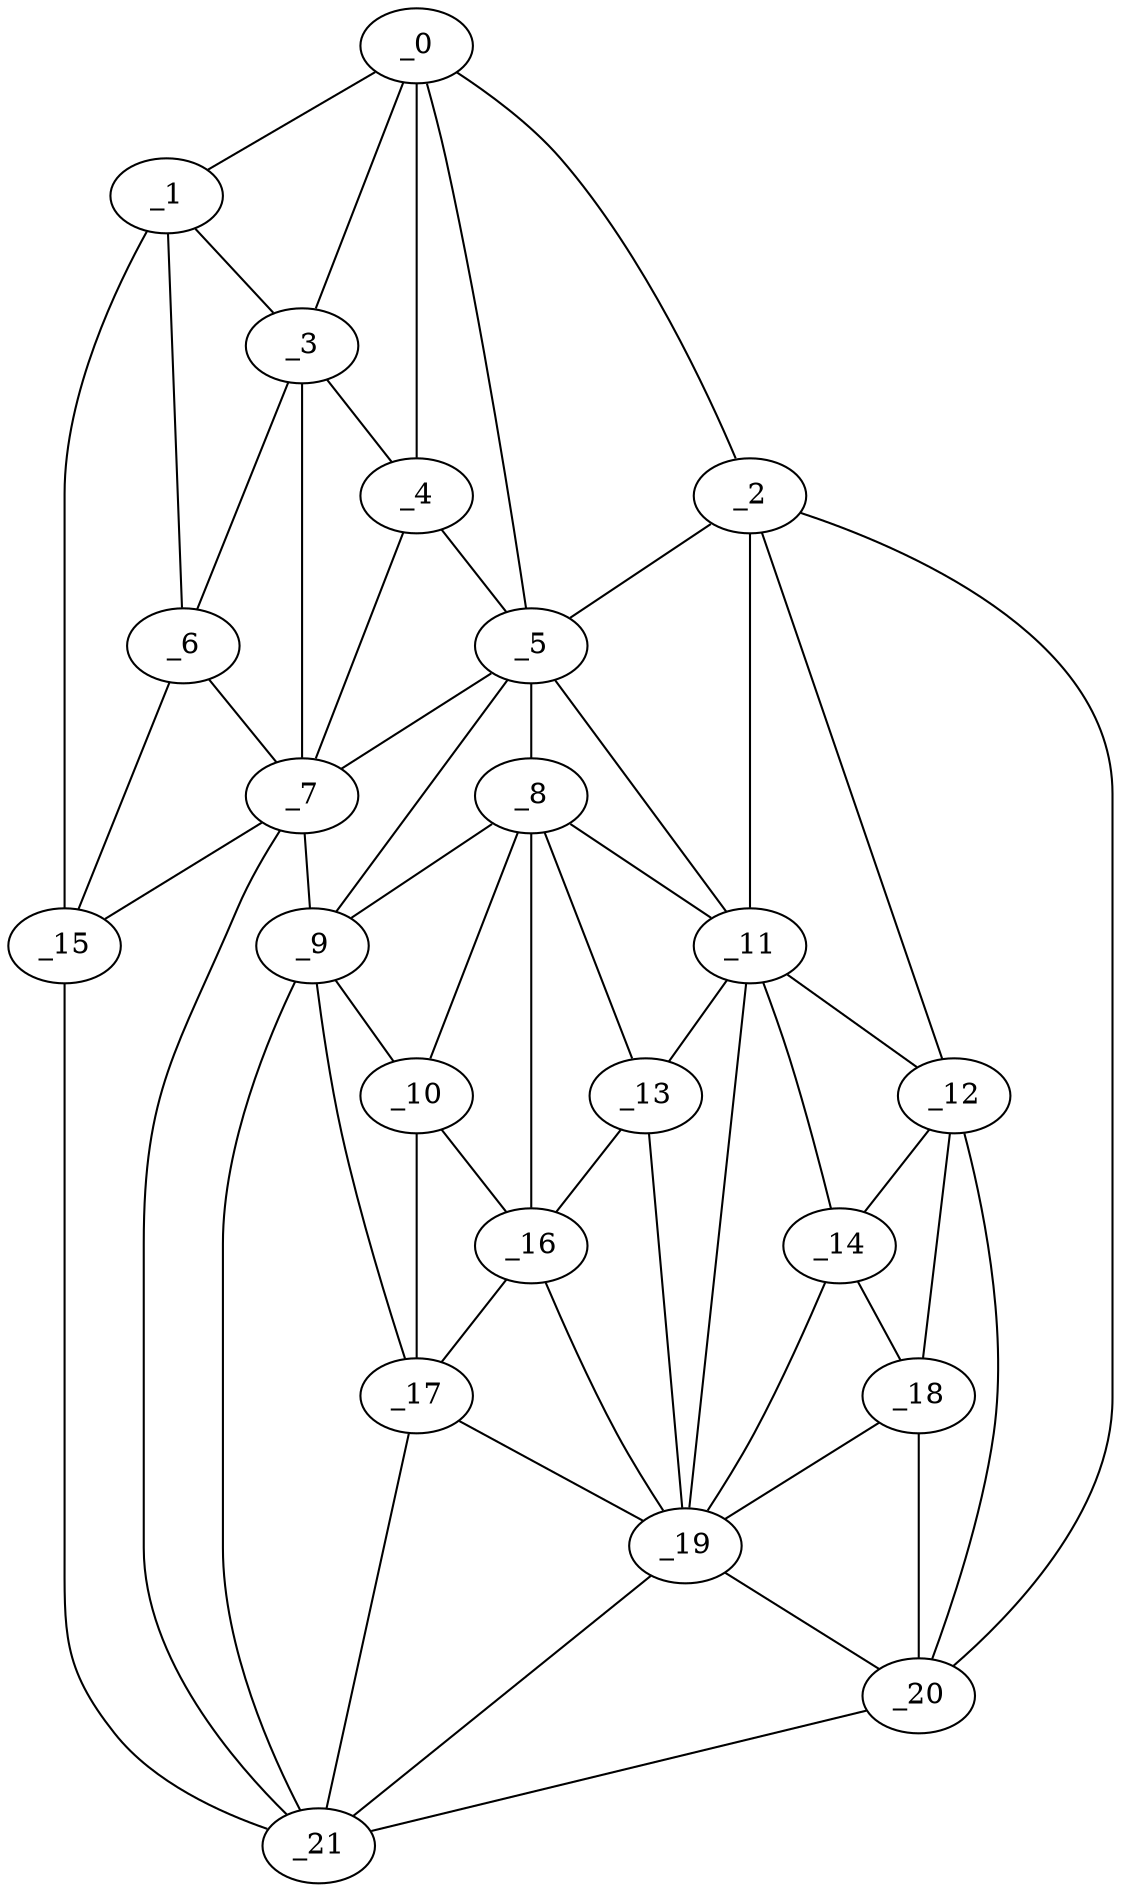 graph "obj7__280.gxl" {
	_0	 [x=38,
		y=9];
	_1	 [x=52,
		y=3];
	_0 -- _1	 [valence=1];
	_2	 [x=59,
		y=125];
	_0 -- _2	 [valence=1];
	_3	 [x=67,
		y=23];
	_0 -- _3	 [valence=1];
	_4	 [x=67,
		y=28];
	_0 -- _4	 [valence=2];
	_5	 [x=67,
		y=41];
	_0 -- _5	 [valence=1];
	_1 -- _3	 [valence=1];
	_6	 [x=68,
		y=10];
	_1 -- _6	 [valence=2];
	_15	 [x=93,
		y=14];
	_1 -- _15	 [valence=1];
	_2 -- _5	 [valence=2];
	_11	 [x=88,
		y=69];
	_2 -- _11	 [valence=2];
	_12	 [x=89,
		y=99];
	_2 -- _12	 [valence=1];
	_20	 [x=96,
		y=103];
	_2 -- _20	 [valence=1];
	_3 -- _4	 [valence=2];
	_3 -- _6	 [valence=2];
	_7	 [x=75,
		y=30];
	_3 -- _7	 [valence=1];
	_4 -- _5	 [valence=1];
	_4 -- _7	 [valence=1];
	_5 -- _7	 [valence=2];
	_8	 [x=85,
		y=54];
	_5 -- _8	 [valence=2];
	_9	 [x=87,
		y=41];
	_5 -- _9	 [valence=1];
	_5 -- _11	 [valence=2];
	_6 -- _7	 [valence=2];
	_6 -- _15	 [valence=2];
	_7 -- _9	 [valence=2];
	_7 -- _15	 [valence=2];
	_21	 [x=97,
		y=24];
	_7 -- _21	 [valence=1];
	_8 -- _9	 [valence=2];
	_10	 [x=88,
		y=50];
	_8 -- _10	 [valence=2];
	_8 -- _11	 [valence=2];
	_13	 [x=90,
		y=64];
	_8 -- _13	 [valence=2];
	_16	 [x=94,
		y=59];
	_8 -- _16	 [valence=2];
	_9 -- _10	 [valence=2];
	_17	 [x=95,
		y=38];
	_9 -- _17	 [valence=2];
	_9 -- _21	 [valence=1];
	_10 -- _16	 [valence=2];
	_10 -- _17	 [valence=2];
	_11 -- _12	 [valence=2];
	_11 -- _13	 [valence=1];
	_14	 [x=91,
		y=92];
	_11 -- _14	 [valence=2];
	_19	 [x=96,
		y=77];
	_11 -- _19	 [valence=2];
	_12 -- _14	 [valence=2];
	_18	 [x=95,
		y=93];
	_12 -- _18	 [valence=2];
	_12 -- _20	 [valence=2];
	_13 -- _16	 [valence=2];
	_13 -- _19	 [valence=1];
	_14 -- _18	 [valence=2];
	_14 -- _19	 [valence=2];
	_15 -- _21	 [valence=1];
	_16 -- _17	 [valence=1];
	_16 -- _19	 [valence=2];
	_17 -- _19	 [valence=2];
	_17 -- _21	 [valence=2];
	_18 -- _19	 [valence=2];
	_18 -- _20	 [valence=2];
	_19 -- _20	 [valence=2];
	_19 -- _21	 [valence=1];
	_20 -- _21	 [valence=1];
}
